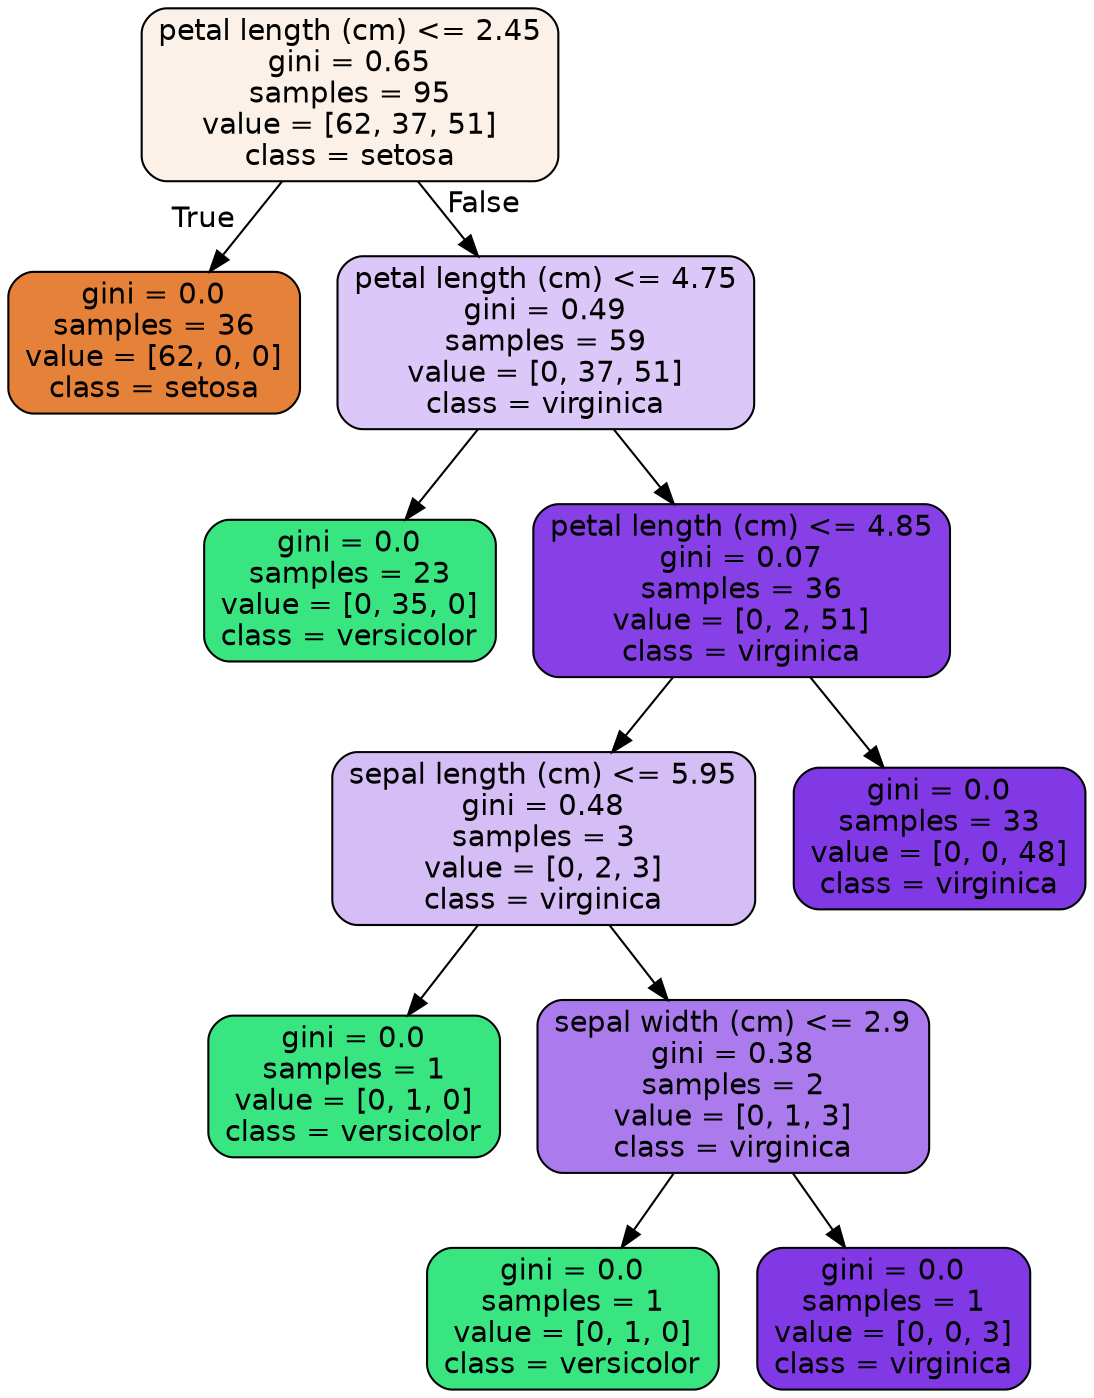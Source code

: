digraph Tree {
node [shape=box, style="filled, rounded", color="black", fontname=helvetica] ;
edge [fontname=helvetica] ;
0 [label="petal length (cm) <= 2.45\ngini = 0.65\nsamples = 95\nvalue = [62, 37, 51]\nclass = setosa", fillcolor="#e581391c"] ;
1 [label="gini = 0.0\nsamples = 36\nvalue = [62, 0, 0]\nclass = setosa", fillcolor="#e58139ff"] ;
0 -> 1 [labeldistance=2.5, labelangle=45, headlabel="True"] ;
2 [label="petal length (cm) <= 4.75\ngini = 0.49\nsamples = 59\nvalue = [0, 37, 51]\nclass = virginica", fillcolor="#8139e546"] ;
0 -> 2 [labeldistance=2.5, labelangle=-45, headlabel="False"] ;
3 [label="gini = 0.0\nsamples = 23\nvalue = [0, 35, 0]\nclass = versicolor", fillcolor="#39e581ff"] ;
2 -> 3 ;
4 [label="petal length (cm) <= 4.85\ngini = 0.07\nsamples = 36\nvalue = [0, 2, 51]\nclass = virginica", fillcolor="#8139e5f5"] ;
2 -> 4 ;
5 [label="sepal length (cm) <= 5.95\ngini = 0.48\nsamples = 3\nvalue = [0, 2, 3]\nclass = virginica", fillcolor="#8139e555"] ;
4 -> 5 ;
6 [label="gini = 0.0\nsamples = 1\nvalue = [0, 1, 0]\nclass = versicolor", fillcolor="#39e581ff"] ;
5 -> 6 ;
7 [label="sepal width (cm) <= 2.9\ngini = 0.38\nsamples = 2\nvalue = [0, 1, 3]\nclass = virginica", fillcolor="#8139e5aa"] ;
5 -> 7 ;
8 [label="gini = 0.0\nsamples = 1\nvalue = [0, 1, 0]\nclass = versicolor", fillcolor="#39e581ff"] ;
7 -> 8 ;
9 [label="gini = 0.0\nsamples = 1\nvalue = [0, 0, 3]\nclass = virginica", fillcolor="#8139e5ff"] ;
7 -> 9 ;
10 [label="gini = 0.0\nsamples = 33\nvalue = [0, 0, 48]\nclass = virginica", fillcolor="#8139e5ff"] ;
4 -> 10 ;
}